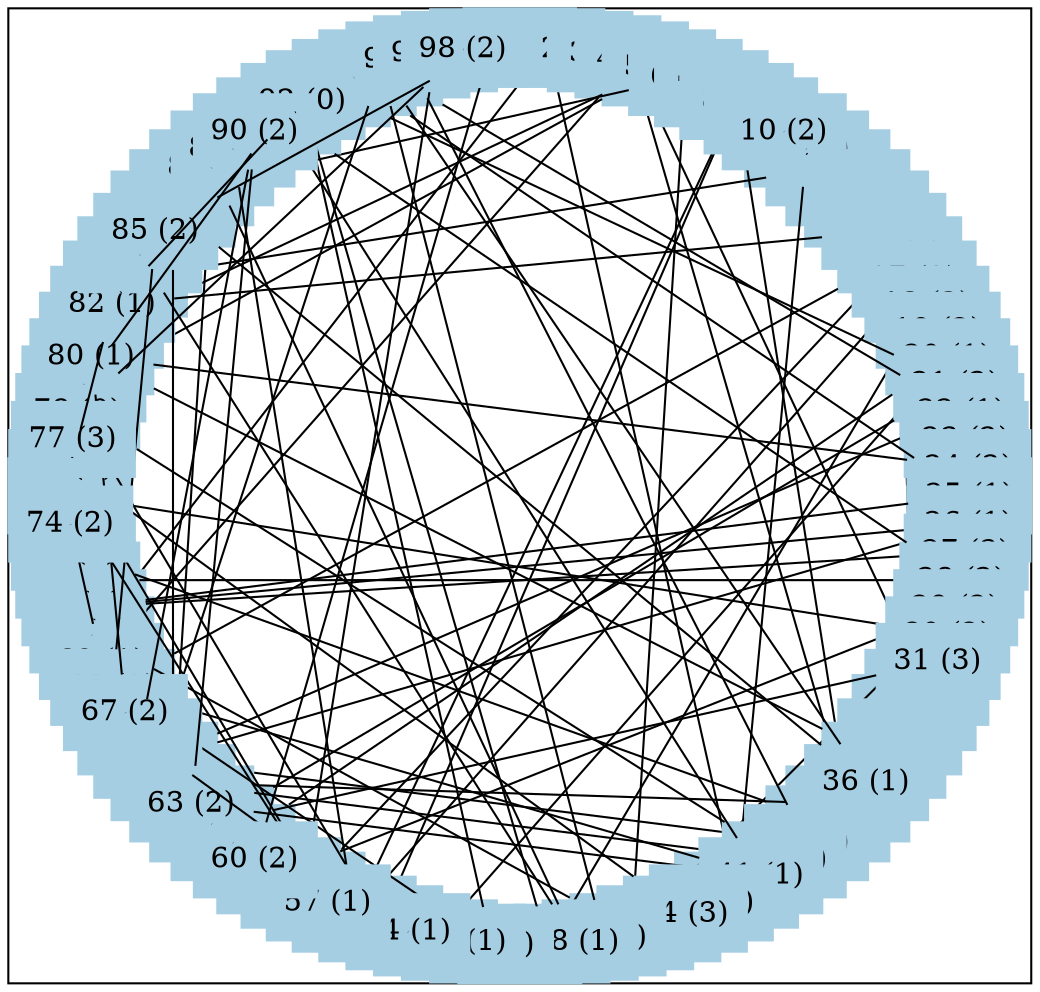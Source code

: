 graph test2 {
	graph [
		charset="utf-8",
		layout=neato
	];
	node [
		shape=box;
		style="solid, filled"
		colorscheme = paired12	];

	subgraph cluster_sub0 {
	node[ color=1 ]
	0[
		pos="5.000, 3.000!", 
		label="0 (2)"
	]
	1[
		pos="5.188, 2.994!", 
		label="1 (0)"
	]
	2[
		pos="5.376, 2.976!", 
		label="2 (2)"
	]
	3[
		pos="5.562, 2.947!", 
		label="3 (2)"
	]
	4[
		pos="5.746, 2.906!", 
		label="4 (1)"
	]
	5[
		pos="5.927, 2.853!", 
		label="5 (1)"
	]
	6[
		pos="6.104, 2.789!", 
		label="6 (1)"
	]
	7[
		pos="6.277, 2.714!", 
		label="7 (3)"
	]
	8[
		pos="6.445, 2.629!", 
		label="8 (1)"
	]
	9[
		pos="6.607, 2.533!", 
		label="9 (2)"
	]
	10[
		pos="6.763, 2.427!", 
		label="10 (2)"
	]
	11[
		pos="6.912, 2.312!", 
		label="11 (1)"
	]
	12[
		pos="7.054, 2.187!", 
		label="12 (2)"
	]
	13[
		pos="7.187, 2.054!", 
		label="13 (2)"
	]
	14[
		pos="7.312, 1.912!", 
		label="14 (2)"
	]
	15[
		pos="7.427, 1.763!", 
		label="15 (2)"
	]
	16[
		pos="7.533, 1.607!", 
		label="16 (1)"
	]
	17[
		pos="7.629, 1.445!", 
		label="17 (3)"
	]
	18[
		pos="7.714, 1.277!", 
		label="18 (2)"
	]
	19[
		pos="7.789, 1.104!", 
		label="19 (2)"
	]
	20[
		pos="7.853, 0.927!", 
		label="20 (1)"
	]
	21[
		pos="7.906, 0.746!", 
		label="21 (2)"
	]
	22[
		pos="7.947, 0.562!", 
		label="22 (1)"
	]
	23[
		pos="7.976, 0.376!", 
		label="23 (2)"
	]
	24[
		pos="7.994, 0.188!", 
		label="24 (2)"
	]
	25[
		pos="8.000, 0.000!", 
		label="25 (1)"
	]
	26[
		pos="7.994, -0.188!", 
		label="26 (1)"
	]
	27[
		pos="7.976, -0.376!", 
		label="27 (3)"
	]
	28[
		pos="7.947, -0.562!", 
		label="28 (2)"
	]
	29[
		pos="7.906, -0.746!", 
		label="29 (2)"
	]
	30[
		pos="7.853, -0.927!", 
		label="30 (2)"
	]
	31[
		pos="7.789, -1.104!", 
		label="31 (3)"
	]
	32[
		pos="7.714, -1.277!", 
		label="32 (3)"
	]
	33[
		pos="7.629, -1.445!", 
		label="33 (2)"
	]
	34[
		pos="7.533, -1.607!", 
		label="34 (2)"
	]
	35[
		pos="7.427, -1.763!", 
		label="35 (2)"
	]
	36[
		pos="7.312, -1.912!", 
		label="36 (1)"
	]
	37[
		pos="7.187, -2.054!", 
		label="37 (1)"
	]
	38[
		pos="7.054, -2.187!", 
		label="38 (1)"
	]
	39[
		pos="6.912, -2.312!", 
		label="39 (1)"
	]
	40[
		pos="6.763, -2.427!", 
		label="40 (1)"
	]
	41[
		pos="6.607, -2.533!", 
		label="41 (1)"
	]
	42[
		pos="6.445, -2.629!", 
		label="42 (1)"
	]
	43[
		pos="6.277, -2.714!", 
		label="43 (3)"
	]
	44[
		pos="6.104, -2.789!", 
		label="44 (3)"
	]
	45[
		pos="5.927, -2.853!", 
		label="45 (3)"
	]
	46[
		pos="5.746, -2.906!", 
		label="46 (1)"
	]
	47[
		pos="5.562, -2.947!", 
		label="47 (3)"
	]
	48[
		pos="5.376, -2.976!", 
		label="48 (1)"
	]
	49[
		pos="5.188, -2.994!", 
		label="49 (1)"
	]
	50[
		pos="5.000, -3.000!", 
		label="50 (3)"
	]
	51[
		pos="4.812, -2.994!", 
		label="51 (1)"
	]
	52[
		pos="4.624, -2.976!", 
		label="52 (1)"
	]
	53[
		pos="4.438, -2.947!", 
		label="53 (1)"
	]
	54[
		pos="4.254, -2.906!", 
		label="54 (1)"
	]
	55[
		pos="4.073, -2.853!", 
		label="55 (1)"
	]
	56[
		pos="3.896, -2.789!", 
		label="56 (0)"
	]
	57[
		pos="3.723, -2.714!", 
		label="57 (1)"
	]
	58[
		pos="3.555, -2.629!", 
		label="58 (1)"
	]
	59[
		pos="3.393, -2.533!", 
		label="59 (3)"
	]
	60[
		pos="3.237, -2.427!", 
		label="60 (2)"
	]
	61[
		pos="3.088, -2.312!", 
		label="61 (1)"
	]
	62[
		pos="2.946, -2.187!", 
		label="62 (1)"
	]
	63[
		pos="2.813, -2.054!", 
		label="63 (2)"
	]
	64[
		pos="2.688, -1.912!", 
		label="64 (0)"
	]
	65[
		pos="2.573, -1.763!", 
		label="65 (0)"
	]
	66[
		pos="2.467, -1.607!", 
		label="66 (1)"
	]
	67[
		pos="2.371, -1.445!", 
		label="67 (2)"
	]
	68[
		pos="2.286, -1.277!", 
		label="68 (0)"
	]
	69[
		pos="2.211, -1.104!", 
		label="69 (1)"
	]
	70[
		pos="2.147, -0.927!", 
		label="70 (1)"
	]
	71[
		pos="2.094, -0.746!", 
		label="71 (1)"
	]
	72[
		pos="2.053, -0.562!", 
		label="72 (3)"
	]
	73[
		pos="2.024, -0.376!", 
		label="73 (2)"
	]
	74[
		pos="2.006, -0.188!", 
		label="74 (2)"
	]
	75[
		pos="2.000, 0.000!", 
		label="75 (1)"
	]
	76[
		pos="2.006, 0.188!", 
		label="76 (1)"
	]
	77[
		pos="2.024, 0.376!", 
		label="77 (3)"
	]
	78[
		pos="2.053, 0.562!", 
		label="78 (0)"
	]
	79[
		pos="2.094, 0.746!", 
		label="79 (1)"
	]
	80[
		pos="2.147, 0.927!", 
		label="80 (1)"
	]
	81[
		pos="2.211, 1.104!", 
		label="81 (2)"
	]
	82[
		pos="2.286, 1.277!", 
		label="82 (1)"
	]
	83[
		pos="2.371, 1.445!", 
		label="83 (2)"
	]
	84[
		pos="2.467, 1.607!", 
		label="84 (1)"
	]
	85[
		pos="2.573, 1.763!", 
		label="85 (2)"
	]
	86[
		pos="2.688, 1.912!", 
		label="86 (2)"
	]
	87[
		pos="2.813, 2.054!", 
		label="87 (2)"
	]
	88[
		pos="2.946, 2.187!", 
		label="88 (0)"
	]
	89[
		pos="3.088, 2.312!", 
		label="89 (1)"
	]
	90[
		pos="3.237, 2.427!", 
		label="90 (2)"
	]
	91[
		pos="3.393, 2.533!", 
		label="91 (1)"
	]
	92[
		pos="3.555, 2.629!", 
		label="92 (0)"
	]
	93[
		pos="3.723, 2.714!", 
		label="93 (1)"
	]
	94[
		pos="3.896, 2.789!", 
		label="94 (1)"
	]
	95[
		pos="4.073, 2.853!", 
		label="95 (0)"
	]
	96[
		pos="4.254, 2.906!", 
		label="96 (2)"
	]
	97[
		pos="4.438, 2.947!", 
		label="97 (1)"
	]
	98[
		pos="4.624, 2.976!", 
		label="98 (2)"
	]
	99[
		pos="4.812, 2.994!", 
		label="99 (1)"
	]
	}

	0--1
	0--99
	1--70
	1--42
	1--2
	2--3
	3--12
	4--37
	4--32
	4--69
	5--81
	5--79
	5--6
	6--46
	6--87
	7--11
	8--55
	8--56
	8--37
	9--13
	9--10
	10--11
	11--42
	12--83
	13--14
	14--15
	15--82
	16--58
	16--68
	16--33
	17--56
	18--49
	18--19
	19--20
	20--61
	20--53
	21--93
	21--62
	22--95
	22--65
	22--23
	23--24
	24--80
	25--94
	25--71
	25--26
	26--71
	26--65
	27--71
	28--72
	28--91
	29--46
	29--59
	30--75
	30--38
	31--62
	33--34
	34--35
	35--80
	36--95
	36--45
	36--86
	37--64
	38--73
	38--39
	39--96
	39--65
	40--50
	40--64
	40--78
	41--68
	41--91
	41--63
	42--43
	44--76
	46--70
	47--95
	48--88
	48--84
	48--49
	49--92
	51--92
	51--52
	51--68
	52--53
	52--54
	53--54
	54--66
	55--78
	55--56
	56--89
	57--75
	57--58
	57--76
	58--97
	60--61
	60--99
	61--62
	63--90
	64--86
	64--88
	65--95
	66--90
	66--67
	67--80
	68--85
	69--74
	69--70
	73--74
	75--77
	76--82
	78--79
	78--98
	79--91
	81--84
	82--92
	83--84
	85--99
	87--88
	88--89
	89--94
	92--93
	93--94
	96--97
	97--98
}
